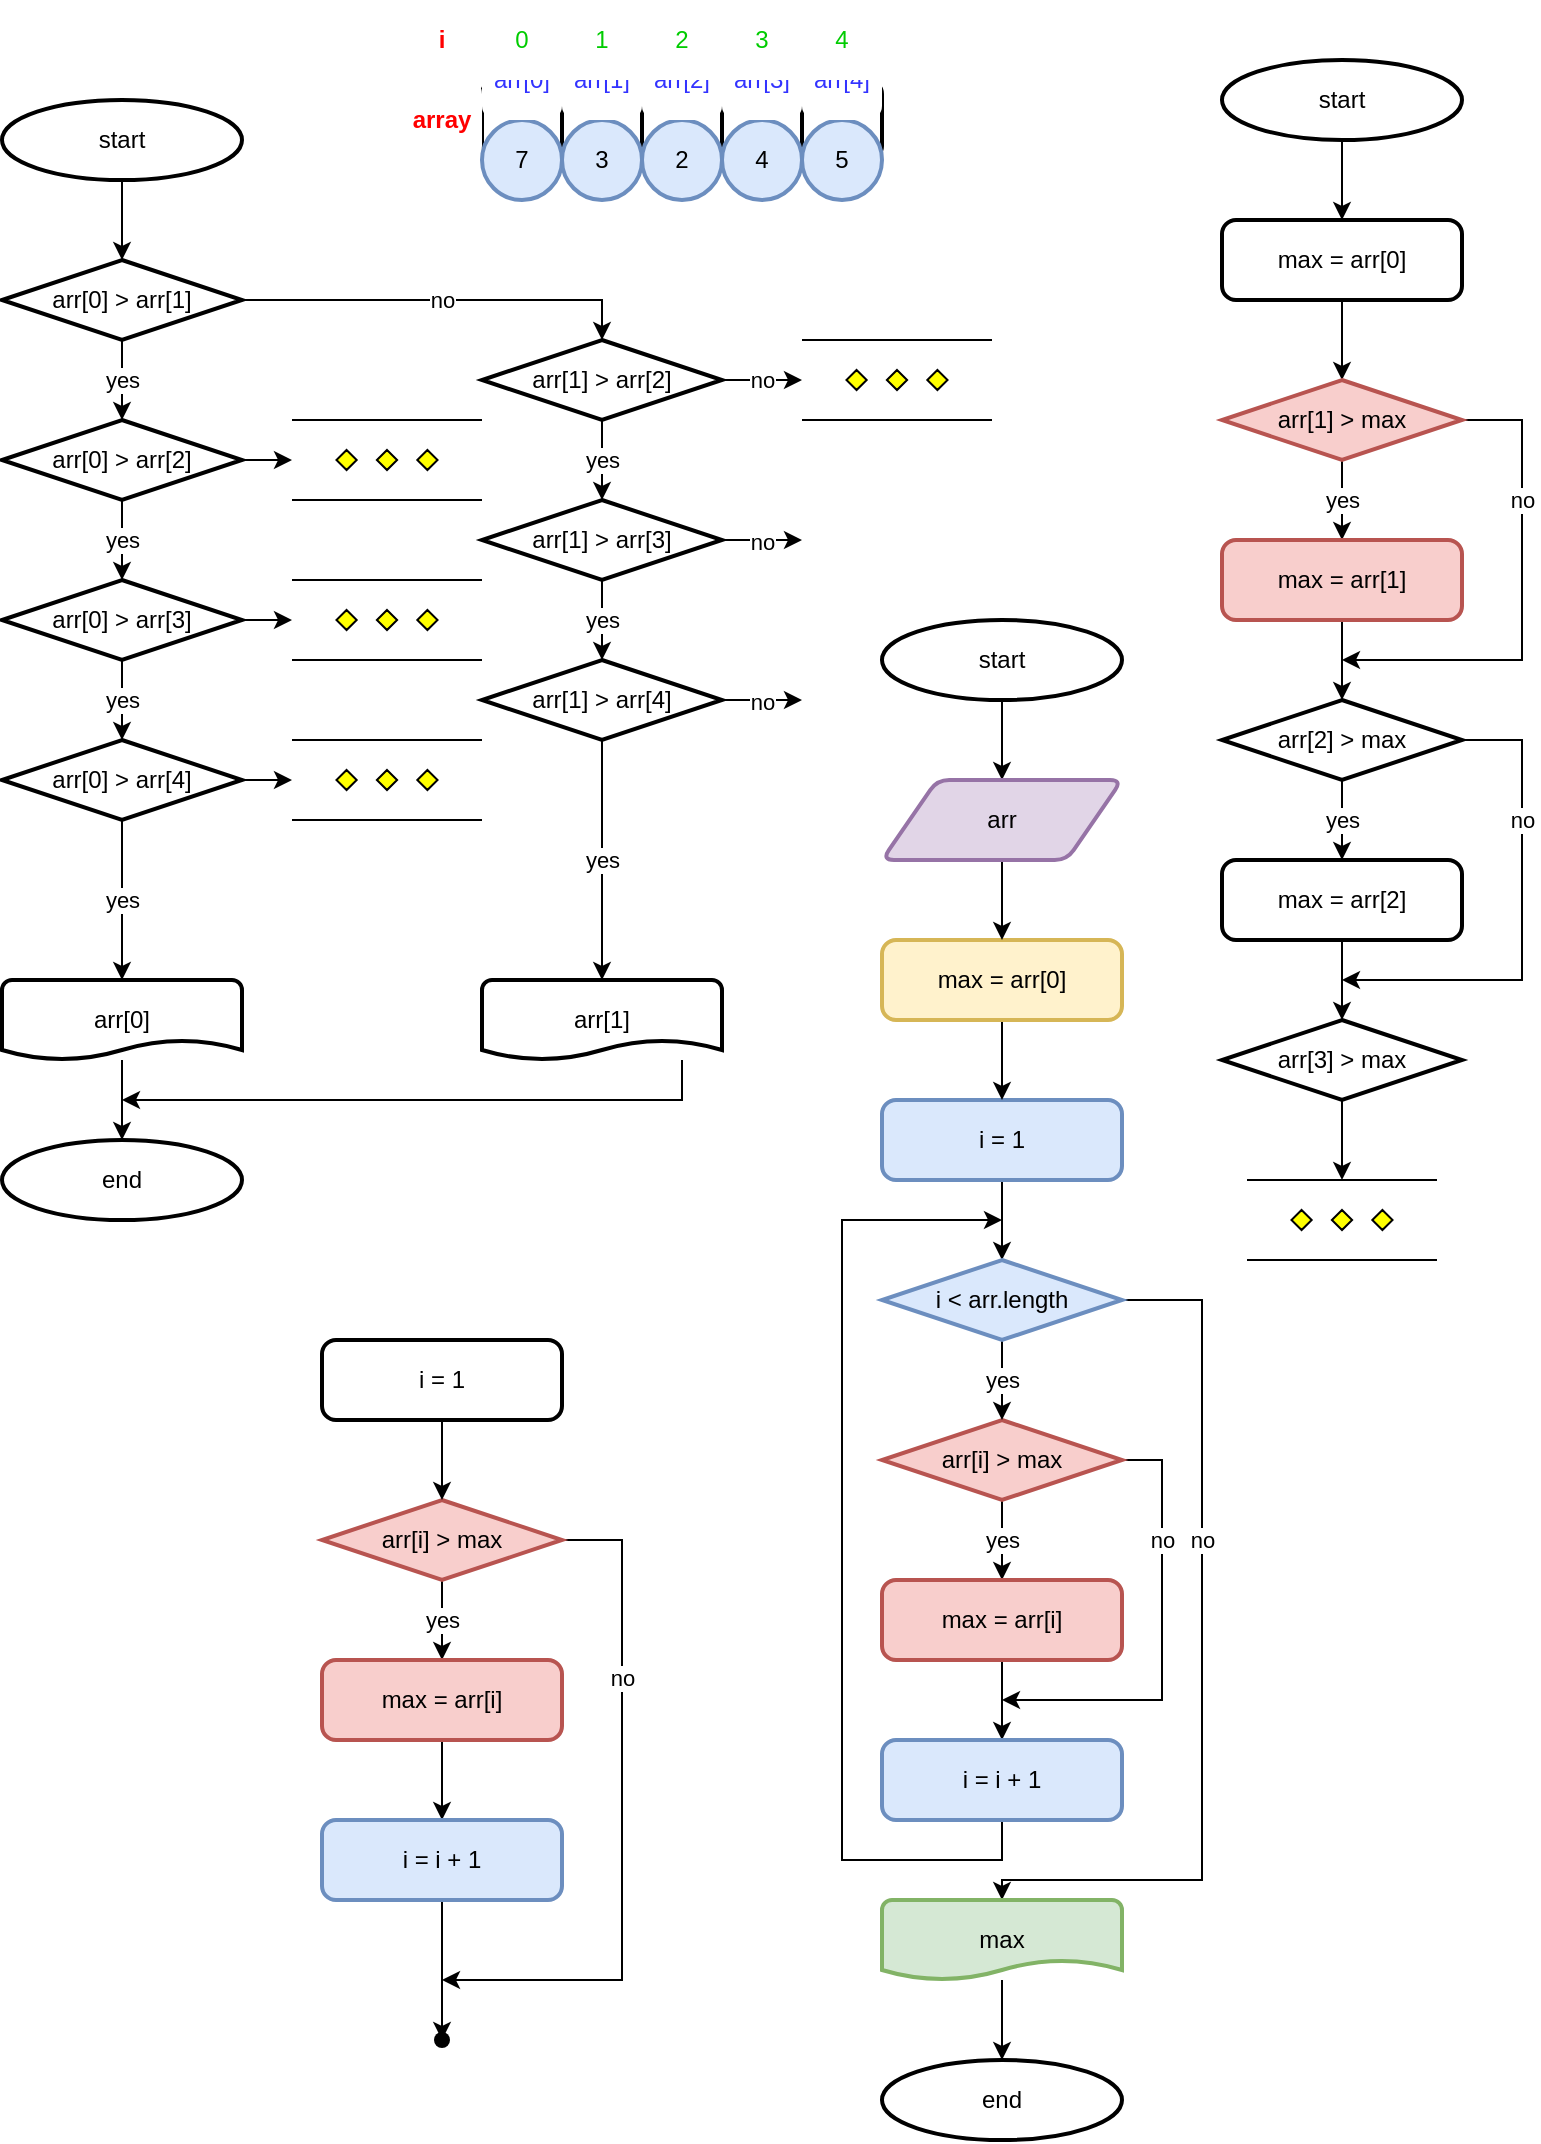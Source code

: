 <mxfile version="21.5.0" type="device">
  <diagram name="Page-1" id="nkuPIv25z-jeVFh9-4At">
    <mxGraphModel dx="566" dy="552" grid="1" gridSize="10" guides="1" tooltips="1" connect="1" arrows="1" fold="1" page="1" pageScale="1" pageWidth="850" pageHeight="1100" math="0" shadow="0">
      <root>
        <mxCell id="0" />
        <mxCell id="1" parent="0" />
        <mxCell id="SIFYPCahr8CVQ4eLkMU3-1" value="" style="rounded=1;whiteSpace=wrap;html=1;absoluteArcSize=1;arcSize=14;strokeWidth=2;" vertex="1" parent="1">
          <mxGeometry x="280" y="50" width="40" height="40" as="geometry" />
        </mxCell>
        <mxCell id="SIFYPCahr8CVQ4eLkMU3-2" value="" style="rounded=1;whiteSpace=wrap;html=1;absoluteArcSize=1;arcSize=14;strokeWidth=2;" vertex="1" parent="1">
          <mxGeometry x="320" y="50" width="40" height="40" as="geometry" />
        </mxCell>
        <mxCell id="SIFYPCahr8CVQ4eLkMU3-3" value="" style="rounded=1;whiteSpace=wrap;html=1;absoluteArcSize=1;arcSize=14;strokeWidth=2;" vertex="1" parent="1">
          <mxGeometry x="360" y="50" width="40" height="40" as="geometry" />
        </mxCell>
        <mxCell id="SIFYPCahr8CVQ4eLkMU3-4" value="" style="rounded=1;whiteSpace=wrap;html=1;absoluteArcSize=1;arcSize=14;strokeWidth=2;" vertex="1" parent="1">
          <mxGeometry x="400" y="50" width="40" height="40" as="geometry" />
        </mxCell>
        <mxCell id="SIFYPCahr8CVQ4eLkMU3-5" value="" style="rounded=1;whiteSpace=wrap;html=1;absoluteArcSize=1;arcSize=14;strokeWidth=2;" vertex="1" parent="1">
          <mxGeometry x="440" y="50" width="40" height="40" as="geometry" />
        </mxCell>
        <mxCell id="SIFYPCahr8CVQ4eLkMU3-6" value="7" style="strokeWidth=2;html=1;shape=mxgraph.flowchart.start_2;whiteSpace=wrap;fillColor=#dae8fc;strokeColor=#6c8ebf;" vertex="1" parent="1">
          <mxGeometry x="280" y="70" width="40" height="40" as="geometry" />
        </mxCell>
        <mxCell id="SIFYPCahr8CVQ4eLkMU3-7" value="3" style="strokeWidth=2;html=1;shape=mxgraph.flowchart.start_2;whiteSpace=wrap;fillColor=#dae8fc;strokeColor=#6c8ebf;" vertex="1" parent="1">
          <mxGeometry x="320" y="70" width="40" height="40" as="geometry" />
        </mxCell>
        <mxCell id="SIFYPCahr8CVQ4eLkMU3-8" value="2" style="strokeWidth=2;html=1;shape=mxgraph.flowchart.start_2;whiteSpace=wrap;fillColor=#dae8fc;strokeColor=#6c8ebf;" vertex="1" parent="1">
          <mxGeometry x="360" y="70" width="40" height="40" as="geometry" />
        </mxCell>
        <mxCell id="SIFYPCahr8CVQ4eLkMU3-9" value="4" style="strokeWidth=2;html=1;shape=mxgraph.flowchart.start_2;whiteSpace=wrap;fillColor=#dae8fc;strokeColor=#6c8ebf;" vertex="1" parent="1">
          <mxGeometry x="400" y="70" width="40" height="40" as="geometry" />
        </mxCell>
        <mxCell id="SIFYPCahr8CVQ4eLkMU3-10" value="5" style="strokeWidth=2;html=1;shape=mxgraph.flowchart.start_2;whiteSpace=wrap;fillColor=#dae8fc;strokeColor=#6c8ebf;" vertex="1" parent="1">
          <mxGeometry x="440" y="70" width="40" height="40" as="geometry" />
        </mxCell>
        <mxCell id="SIFYPCahr8CVQ4eLkMU3-11" value="arr[0]" style="rounded=1;whiteSpace=wrap;html=1;absoluteArcSize=1;arcSize=14;strokeWidth=2;strokeColor=none;fontColor=#3333FF;" vertex="1" parent="1">
          <mxGeometry x="280" y="30" width="40" height="40" as="geometry" />
        </mxCell>
        <mxCell id="SIFYPCahr8CVQ4eLkMU3-12" value="arr[1]" style="rounded=1;whiteSpace=wrap;html=1;absoluteArcSize=1;arcSize=14;strokeWidth=2;strokeColor=none;fontColor=#3333FF;" vertex="1" parent="1">
          <mxGeometry x="320" y="30" width="40" height="40" as="geometry" />
        </mxCell>
        <mxCell id="SIFYPCahr8CVQ4eLkMU3-13" value="arr[2]" style="rounded=1;whiteSpace=wrap;html=1;absoluteArcSize=1;arcSize=14;strokeWidth=2;strokeColor=none;fontColor=#3333FF;" vertex="1" parent="1">
          <mxGeometry x="360" y="30" width="40" height="40" as="geometry" />
        </mxCell>
        <mxCell id="SIFYPCahr8CVQ4eLkMU3-14" value="arr[3]" style="rounded=1;whiteSpace=wrap;html=1;absoluteArcSize=1;arcSize=14;strokeWidth=2;strokeColor=none;fontColor=#3333FF;" vertex="1" parent="1">
          <mxGeometry x="400" y="30" width="40" height="40" as="geometry" />
        </mxCell>
        <mxCell id="SIFYPCahr8CVQ4eLkMU3-15" value="arr[4]" style="rounded=1;whiteSpace=wrap;html=1;absoluteArcSize=1;arcSize=14;strokeWidth=2;strokeColor=none;fontColor=#3333FF;" vertex="1" parent="1">
          <mxGeometry x="440" y="30" width="40" height="40" as="geometry" />
        </mxCell>
        <mxCell id="SIFYPCahr8CVQ4eLkMU3-16" value="0" style="rounded=1;whiteSpace=wrap;html=1;absoluteArcSize=1;arcSize=14;strokeWidth=2;strokeColor=none;fontColor=#00CC00;" vertex="1" parent="1">
          <mxGeometry x="280" y="10" width="40" height="40" as="geometry" />
        </mxCell>
        <mxCell id="SIFYPCahr8CVQ4eLkMU3-17" value="1" style="rounded=1;whiteSpace=wrap;html=1;absoluteArcSize=1;arcSize=14;strokeWidth=2;strokeColor=none;fontColor=#00CC00;" vertex="1" parent="1">
          <mxGeometry x="320" y="10" width="40" height="40" as="geometry" />
        </mxCell>
        <mxCell id="SIFYPCahr8CVQ4eLkMU3-18" value="2" style="rounded=1;whiteSpace=wrap;html=1;absoluteArcSize=1;arcSize=14;strokeWidth=2;strokeColor=none;fontColor=#00CC00;" vertex="1" parent="1">
          <mxGeometry x="360" y="10" width="40" height="40" as="geometry" />
        </mxCell>
        <mxCell id="SIFYPCahr8CVQ4eLkMU3-19" value="3" style="rounded=1;whiteSpace=wrap;html=1;absoluteArcSize=1;arcSize=14;strokeWidth=2;strokeColor=none;fontColor=#00CC00;" vertex="1" parent="1">
          <mxGeometry x="400" y="10" width="40" height="40" as="geometry" />
        </mxCell>
        <mxCell id="SIFYPCahr8CVQ4eLkMU3-20" value="4" style="rounded=1;whiteSpace=wrap;html=1;absoluteArcSize=1;arcSize=14;strokeWidth=2;strokeColor=none;fontColor=#00CC00;" vertex="1" parent="1">
          <mxGeometry x="440" y="10" width="40" height="40" as="geometry" />
        </mxCell>
        <mxCell id="SIFYPCahr8CVQ4eLkMU3-21" value="i" style="rounded=1;whiteSpace=wrap;html=1;absoluteArcSize=1;arcSize=14;strokeWidth=2;strokeColor=none;fontStyle=1;fontColor=#FF0000;" vertex="1" parent="1">
          <mxGeometry x="240" y="10" width="40" height="40" as="geometry" />
        </mxCell>
        <mxCell id="SIFYPCahr8CVQ4eLkMU3-22" value="array" style="rounded=1;whiteSpace=wrap;html=1;absoluteArcSize=1;arcSize=14;strokeWidth=2;strokeColor=none;fontStyle=1;fontColor=#FF0000;" vertex="1" parent="1">
          <mxGeometry x="240" y="50" width="40" height="40" as="geometry" />
        </mxCell>
        <mxCell id="SIFYPCahr8CVQ4eLkMU3-25" value="" style="edgeStyle=orthogonalEdgeStyle;rounded=0;orthogonalLoop=1;jettySize=auto;html=1;" edge="1" parent="1" source="SIFYPCahr8CVQ4eLkMU3-23" target="SIFYPCahr8CVQ4eLkMU3-24">
          <mxGeometry relative="1" as="geometry" />
        </mxCell>
        <mxCell id="SIFYPCahr8CVQ4eLkMU3-23" value="start" style="strokeWidth=2;html=1;shape=mxgraph.flowchart.start_2;whiteSpace=wrap;" vertex="1" parent="1">
          <mxGeometry x="40" y="60" width="120" height="40" as="geometry" />
        </mxCell>
        <mxCell id="SIFYPCahr8CVQ4eLkMU3-27" value="yes" style="edgeStyle=orthogonalEdgeStyle;rounded=0;orthogonalLoop=1;jettySize=auto;html=1;" edge="1" parent="1" source="SIFYPCahr8CVQ4eLkMU3-24" target="SIFYPCahr8CVQ4eLkMU3-26">
          <mxGeometry relative="1" as="geometry" />
        </mxCell>
        <mxCell id="SIFYPCahr8CVQ4eLkMU3-37" value="no" style="edgeStyle=orthogonalEdgeStyle;rounded=0;orthogonalLoop=1;jettySize=auto;html=1;entryX=0.5;entryY=0;entryDx=0;entryDy=0;entryPerimeter=0;" edge="1" parent="1" source="SIFYPCahr8CVQ4eLkMU3-24" target="SIFYPCahr8CVQ4eLkMU3-36">
          <mxGeometry relative="1" as="geometry" />
        </mxCell>
        <mxCell id="SIFYPCahr8CVQ4eLkMU3-24" value="arr[0] &amp;gt; arr[1]" style="strokeWidth=2;html=1;shape=mxgraph.flowchart.decision;whiteSpace=wrap;" vertex="1" parent="1">
          <mxGeometry x="40" y="140" width="120" height="40" as="geometry" />
        </mxCell>
        <mxCell id="SIFYPCahr8CVQ4eLkMU3-29" value="yes" style="edgeStyle=orthogonalEdgeStyle;rounded=0;orthogonalLoop=1;jettySize=auto;html=1;" edge="1" parent="1" source="SIFYPCahr8CVQ4eLkMU3-26" target="SIFYPCahr8CVQ4eLkMU3-28">
          <mxGeometry relative="1" as="geometry" />
        </mxCell>
        <mxCell id="SIFYPCahr8CVQ4eLkMU3-67" value="" style="edgeStyle=orthogonalEdgeStyle;rounded=0;orthogonalLoop=1;jettySize=auto;html=1;" edge="1" parent="1" source="SIFYPCahr8CVQ4eLkMU3-26" target="SIFYPCahr8CVQ4eLkMU3-66">
          <mxGeometry relative="1" as="geometry" />
        </mxCell>
        <mxCell id="SIFYPCahr8CVQ4eLkMU3-26" value="arr[0] &amp;gt; arr[2]" style="strokeWidth=2;html=1;shape=mxgraph.flowchart.decision;whiteSpace=wrap;" vertex="1" parent="1">
          <mxGeometry x="40" y="220" width="120" height="40" as="geometry" />
        </mxCell>
        <mxCell id="SIFYPCahr8CVQ4eLkMU3-31" value="yes" style="edgeStyle=orthogonalEdgeStyle;rounded=0;orthogonalLoop=1;jettySize=auto;html=1;" edge="1" parent="1" source="SIFYPCahr8CVQ4eLkMU3-28" target="SIFYPCahr8CVQ4eLkMU3-30">
          <mxGeometry relative="1" as="geometry" />
        </mxCell>
        <mxCell id="SIFYPCahr8CVQ4eLkMU3-52" value="" style="edgeStyle=orthogonalEdgeStyle;rounded=0;orthogonalLoop=1;jettySize=auto;html=1;" edge="1" parent="1" source="SIFYPCahr8CVQ4eLkMU3-28" target="SIFYPCahr8CVQ4eLkMU3-51">
          <mxGeometry relative="1" as="geometry" />
        </mxCell>
        <mxCell id="SIFYPCahr8CVQ4eLkMU3-28" value="arr[0] &amp;gt; arr[3]" style="strokeWidth=2;html=1;shape=mxgraph.flowchart.decision;whiteSpace=wrap;" vertex="1" parent="1">
          <mxGeometry x="40" y="300" width="120" height="40" as="geometry" />
        </mxCell>
        <mxCell id="SIFYPCahr8CVQ4eLkMU3-33" value="yes" style="edgeStyle=orthogonalEdgeStyle;rounded=0;orthogonalLoop=1;jettySize=auto;html=1;" edge="1" parent="1" source="SIFYPCahr8CVQ4eLkMU3-30" target="SIFYPCahr8CVQ4eLkMU3-32">
          <mxGeometry relative="1" as="geometry" />
        </mxCell>
        <mxCell id="SIFYPCahr8CVQ4eLkMU3-54" value="" style="edgeStyle=orthogonalEdgeStyle;rounded=0;orthogonalLoop=1;jettySize=auto;html=1;" edge="1" parent="1" source="SIFYPCahr8CVQ4eLkMU3-30" target="SIFYPCahr8CVQ4eLkMU3-53">
          <mxGeometry relative="1" as="geometry" />
        </mxCell>
        <mxCell id="SIFYPCahr8CVQ4eLkMU3-30" value="arr[0] &amp;gt; arr[4]" style="strokeWidth=2;html=1;shape=mxgraph.flowchart.decision;whiteSpace=wrap;" vertex="1" parent="1">
          <mxGeometry x="40" y="380" width="120" height="40" as="geometry" />
        </mxCell>
        <mxCell id="SIFYPCahr8CVQ4eLkMU3-35" value="" style="edgeStyle=orthogonalEdgeStyle;rounded=0;orthogonalLoop=1;jettySize=auto;html=1;" edge="1" parent="1" source="SIFYPCahr8CVQ4eLkMU3-32" target="SIFYPCahr8CVQ4eLkMU3-34">
          <mxGeometry relative="1" as="geometry" />
        </mxCell>
        <mxCell id="SIFYPCahr8CVQ4eLkMU3-32" value="arr[0]" style="strokeWidth=2;html=1;shape=mxgraph.flowchart.document2;whiteSpace=wrap;size=0.25;" vertex="1" parent="1">
          <mxGeometry x="40" y="500" width="120" height="40" as="geometry" />
        </mxCell>
        <mxCell id="SIFYPCahr8CVQ4eLkMU3-34" value="end" style="strokeWidth=2;html=1;shape=mxgraph.flowchart.start_2;whiteSpace=wrap;" vertex="1" parent="1">
          <mxGeometry x="40" y="580" width="120" height="40" as="geometry" />
        </mxCell>
        <mxCell id="SIFYPCahr8CVQ4eLkMU3-42" value="yes" style="edgeStyle=orthogonalEdgeStyle;rounded=0;orthogonalLoop=1;jettySize=auto;html=1;" edge="1" parent="1" source="SIFYPCahr8CVQ4eLkMU3-36" target="SIFYPCahr8CVQ4eLkMU3-40">
          <mxGeometry relative="1" as="geometry" />
        </mxCell>
        <mxCell id="SIFYPCahr8CVQ4eLkMU3-61" value="no" style="edgeStyle=orthogonalEdgeStyle;rounded=0;orthogonalLoop=1;jettySize=auto;html=1;" edge="1" parent="1" source="SIFYPCahr8CVQ4eLkMU3-36" target="SIFYPCahr8CVQ4eLkMU3-60">
          <mxGeometry relative="1" as="geometry" />
        </mxCell>
        <mxCell id="SIFYPCahr8CVQ4eLkMU3-36" value="arr[1] &amp;gt; arr[2]" style="strokeWidth=2;html=1;shape=mxgraph.flowchart.decision;whiteSpace=wrap;" vertex="1" parent="1">
          <mxGeometry x="280" y="180" width="120" height="40" as="geometry" />
        </mxCell>
        <mxCell id="SIFYPCahr8CVQ4eLkMU3-43" value="yes" style="edgeStyle=orthogonalEdgeStyle;rounded=0;orthogonalLoop=1;jettySize=auto;html=1;" edge="1" parent="1" source="SIFYPCahr8CVQ4eLkMU3-40" target="SIFYPCahr8CVQ4eLkMU3-41">
          <mxGeometry relative="1" as="geometry" />
        </mxCell>
        <mxCell id="SIFYPCahr8CVQ4eLkMU3-64" value="no" style="edgeStyle=orthogonalEdgeStyle;rounded=0;orthogonalLoop=1;jettySize=auto;html=1;" edge="1" parent="1" source="SIFYPCahr8CVQ4eLkMU3-40">
          <mxGeometry relative="1" as="geometry">
            <mxPoint x="440" y="280" as="targetPoint" />
          </mxGeometry>
        </mxCell>
        <mxCell id="SIFYPCahr8CVQ4eLkMU3-40" value="arr[1] &amp;gt; arr[3]" style="strokeWidth=2;html=1;shape=mxgraph.flowchart.decision;whiteSpace=wrap;" vertex="1" parent="1">
          <mxGeometry x="280" y="260" width="120" height="40" as="geometry" />
        </mxCell>
        <mxCell id="SIFYPCahr8CVQ4eLkMU3-45" value="yes" style="edgeStyle=orthogonalEdgeStyle;rounded=0;orthogonalLoop=1;jettySize=auto;html=1;" edge="1" parent="1" source="SIFYPCahr8CVQ4eLkMU3-41" target="SIFYPCahr8CVQ4eLkMU3-44">
          <mxGeometry relative="1" as="geometry" />
        </mxCell>
        <mxCell id="SIFYPCahr8CVQ4eLkMU3-65" value="no" style="edgeStyle=orthogonalEdgeStyle;rounded=0;orthogonalLoop=1;jettySize=auto;html=1;" edge="1" parent="1" source="SIFYPCahr8CVQ4eLkMU3-41">
          <mxGeometry relative="1" as="geometry">
            <mxPoint x="440" y="360" as="targetPoint" />
          </mxGeometry>
        </mxCell>
        <mxCell id="SIFYPCahr8CVQ4eLkMU3-41" value="arr[1] &amp;gt; arr[4]" style="strokeWidth=2;html=1;shape=mxgraph.flowchart.decision;whiteSpace=wrap;" vertex="1" parent="1">
          <mxGeometry x="280" y="340" width="120" height="40" as="geometry" />
        </mxCell>
        <mxCell id="SIFYPCahr8CVQ4eLkMU3-59" style="edgeStyle=orthogonalEdgeStyle;rounded=0;orthogonalLoop=1;jettySize=auto;html=1;" edge="1" parent="1" source="SIFYPCahr8CVQ4eLkMU3-44">
          <mxGeometry relative="1" as="geometry">
            <mxPoint x="100" y="560" as="targetPoint" />
            <Array as="points">
              <mxPoint x="380" y="560" />
            </Array>
          </mxGeometry>
        </mxCell>
        <mxCell id="SIFYPCahr8CVQ4eLkMU3-44" value="arr[1]" style="strokeWidth=2;html=1;shape=mxgraph.flowchart.document2;whiteSpace=wrap;size=0.25;" vertex="1" parent="1">
          <mxGeometry x="280" y="500" width="120" height="40" as="geometry" />
        </mxCell>
        <mxCell id="SIFYPCahr8CVQ4eLkMU3-51" value="" style="verticalLabelPosition=bottom;verticalAlign=top;html=1;shape=mxgraph.flowchart.parallel_mode;pointerEvents=1" vertex="1" parent="1">
          <mxGeometry x="185" y="300" width="95" height="40" as="geometry" />
        </mxCell>
        <mxCell id="SIFYPCahr8CVQ4eLkMU3-53" value="" style="verticalLabelPosition=bottom;verticalAlign=top;html=1;shape=mxgraph.flowchart.parallel_mode;pointerEvents=1" vertex="1" parent="1">
          <mxGeometry x="185" y="380" width="95" height="40" as="geometry" />
        </mxCell>
        <mxCell id="SIFYPCahr8CVQ4eLkMU3-60" value="" style="verticalLabelPosition=bottom;verticalAlign=top;html=1;shape=mxgraph.flowchart.parallel_mode;pointerEvents=1" vertex="1" parent="1">
          <mxGeometry x="440" y="180" width="95" height="40" as="geometry" />
        </mxCell>
        <mxCell id="SIFYPCahr8CVQ4eLkMU3-66" value="" style="verticalLabelPosition=bottom;verticalAlign=top;html=1;shape=mxgraph.flowchart.parallel_mode;pointerEvents=1" vertex="1" parent="1">
          <mxGeometry x="185" y="220" width="95" height="40" as="geometry" />
        </mxCell>
        <mxCell id="SIFYPCahr8CVQ4eLkMU3-70" value="" style="edgeStyle=orthogonalEdgeStyle;rounded=0;orthogonalLoop=1;jettySize=auto;html=1;" edge="1" parent="1" source="SIFYPCahr8CVQ4eLkMU3-68" target="SIFYPCahr8CVQ4eLkMU3-69">
          <mxGeometry relative="1" as="geometry" />
        </mxCell>
        <mxCell id="SIFYPCahr8CVQ4eLkMU3-68" value="start" style="strokeWidth=2;html=1;shape=mxgraph.flowchart.start_2;whiteSpace=wrap;" vertex="1" parent="1">
          <mxGeometry x="650" y="40" width="120" height="40" as="geometry" />
        </mxCell>
        <mxCell id="SIFYPCahr8CVQ4eLkMU3-76" style="edgeStyle=orthogonalEdgeStyle;rounded=0;orthogonalLoop=1;jettySize=auto;html=1;entryX=0.5;entryY=0;entryDx=0;entryDy=0;entryPerimeter=0;" edge="1" parent="1" source="SIFYPCahr8CVQ4eLkMU3-69" target="SIFYPCahr8CVQ4eLkMU3-71">
          <mxGeometry relative="1" as="geometry" />
        </mxCell>
        <mxCell id="SIFYPCahr8CVQ4eLkMU3-69" value="max = arr[0]" style="rounded=1;whiteSpace=wrap;html=1;absoluteArcSize=1;arcSize=14;strokeWidth=2;" vertex="1" parent="1">
          <mxGeometry x="650" y="120" width="120" height="40" as="geometry" />
        </mxCell>
        <mxCell id="SIFYPCahr8CVQ4eLkMU3-77" value="yes" style="edgeStyle=orthogonalEdgeStyle;rounded=0;orthogonalLoop=1;jettySize=auto;html=1;entryX=0.5;entryY=0;entryDx=0;entryDy=0;" edge="1" parent="1" source="SIFYPCahr8CVQ4eLkMU3-71" target="SIFYPCahr8CVQ4eLkMU3-72">
          <mxGeometry relative="1" as="geometry" />
        </mxCell>
        <mxCell id="SIFYPCahr8CVQ4eLkMU3-81" value="no" style="edgeStyle=orthogonalEdgeStyle;rounded=0;orthogonalLoop=1;jettySize=auto;html=1;" edge="1" parent="1" source="SIFYPCahr8CVQ4eLkMU3-71">
          <mxGeometry x="-0.417" relative="1" as="geometry">
            <mxPoint x="710" y="340" as="targetPoint" />
            <Array as="points">
              <mxPoint x="800" y="220" />
              <mxPoint x="800" y="340" />
            </Array>
            <mxPoint as="offset" />
          </mxGeometry>
        </mxCell>
        <mxCell id="SIFYPCahr8CVQ4eLkMU3-71" value="arr[1] &amp;gt; max" style="strokeWidth=2;html=1;shape=mxgraph.flowchart.decision;whiteSpace=wrap;fillColor=#f8cecc;strokeColor=#b85450;" vertex="1" parent="1">
          <mxGeometry x="650" y="200" width="120" height="40" as="geometry" />
        </mxCell>
        <mxCell id="SIFYPCahr8CVQ4eLkMU3-86" value="" style="edgeStyle=orthogonalEdgeStyle;rounded=0;orthogonalLoop=1;jettySize=auto;html=1;" edge="1" parent="1" source="SIFYPCahr8CVQ4eLkMU3-72" target="SIFYPCahr8CVQ4eLkMU3-73">
          <mxGeometry relative="1" as="geometry" />
        </mxCell>
        <mxCell id="SIFYPCahr8CVQ4eLkMU3-72" value="max = arr[1]" style="rounded=1;whiteSpace=wrap;html=1;absoluteArcSize=1;arcSize=14;strokeWidth=2;fillColor=#f8cecc;strokeColor=#b85450;" vertex="1" parent="1">
          <mxGeometry x="650" y="280" width="120" height="40" as="geometry" />
        </mxCell>
        <mxCell id="SIFYPCahr8CVQ4eLkMU3-79" value="yes" style="edgeStyle=orthogonalEdgeStyle;rounded=0;orthogonalLoop=1;jettySize=auto;html=1;entryX=0.5;entryY=0;entryDx=0;entryDy=0;" edge="1" parent="1" source="SIFYPCahr8CVQ4eLkMU3-73" target="SIFYPCahr8CVQ4eLkMU3-74">
          <mxGeometry relative="1" as="geometry" />
        </mxCell>
        <mxCell id="SIFYPCahr8CVQ4eLkMU3-73" value="arr[2] &amp;gt; max" style="strokeWidth=2;html=1;shape=mxgraph.flowchart.decision;whiteSpace=wrap;" vertex="1" parent="1">
          <mxGeometry x="650" y="360" width="120" height="40" as="geometry" />
        </mxCell>
        <mxCell id="SIFYPCahr8CVQ4eLkMU3-83" value="" style="edgeStyle=orthogonalEdgeStyle;rounded=0;orthogonalLoop=1;jettySize=auto;html=1;" edge="1" parent="1" source="SIFYPCahr8CVQ4eLkMU3-74" target="SIFYPCahr8CVQ4eLkMU3-82">
          <mxGeometry relative="1" as="geometry" />
        </mxCell>
        <mxCell id="SIFYPCahr8CVQ4eLkMU3-74" value="max = arr[2]" style="rounded=1;whiteSpace=wrap;html=1;absoluteArcSize=1;arcSize=14;strokeWidth=2;" vertex="1" parent="1">
          <mxGeometry x="650" y="440" width="120" height="40" as="geometry" />
        </mxCell>
        <mxCell id="SIFYPCahr8CVQ4eLkMU3-88" value="" style="edgeStyle=orthogonalEdgeStyle;rounded=0;orthogonalLoop=1;jettySize=auto;html=1;" edge="1" parent="1" source="SIFYPCahr8CVQ4eLkMU3-82" target="SIFYPCahr8CVQ4eLkMU3-87">
          <mxGeometry relative="1" as="geometry" />
        </mxCell>
        <mxCell id="SIFYPCahr8CVQ4eLkMU3-82" value="arr[3] &amp;gt; max" style="strokeWidth=2;html=1;shape=mxgraph.flowchart.decision;whiteSpace=wrap;" vertex="1" parent="1">
          <mxGeometry x="650" y="520" width="120" height="40" as="geometry" />
        </mxCell>
        <mxCell id="SIFYPCahr8CVQ4eLkMU3-85" value="no" style="edgeStyle=orthogonalEdgeStyle;rounded=0;orthogonalLoop=1;jettySize=auto;html=1;" edge="1" parent="1">
          <mxGeometry x="-0.417" relative="1" as="geometry">
            <mxPoint x="710" y="500" as="targetPoint" />
            <mxPoint x="770" y="380" as="sourcePoint" />
            <Array as="points">
              <mxPoint x="800" y="380" />
              <mxPoint x="800" y="500" />
            </Array>
            <mxPoint as="offset" />
          </mxGeometry>
        </mxCell>
        <mxCell id="SIFYPCahr8CVQ4eLkMU3-87" value="" style="verticalLabelPosition=bottom;verticalAlign=top;html=1;shape=mxgraph.flowchart.parallel_mode;pointerEvents=1" vertex="1" parent="1">
          <mxGeometry x="662.5" y="600" width="95" height="40" as="geometry" />
        </mxCell>
        <mxCell id="SIFYPCahr8CVQ4eLkMU3-89" value="yes" style="edgeStyle=orthogonalEdgeStyle;rounded=0;orthogonalLoop=1;jettySize=auto;html=1;entryX=0.5;entryY=0;entryDx=0;entryDy=0;" edge="1" parent="1" source="SIFYPCahr8CVQ4eLkMU3-91" target="SIFYPCahr8CVQ4eLkMU3-93">
          <mxGeometry relative="1" as="geometry" />
        </mxCell>
        <mxCell id="SIFYPCahr8CVQ4eLkMU3-90" value="no" style="edgeStyle=orthogonalEdgeStyle;rounded=0;orthogonalLoop=1;jettySize=auto;html=1;" edge="1" parent="1" source="SIFYPCahr8CVQ4eLkMU3-91">
          <mxGeometry x="-0.417" relative="1" as="geometry">
            <mxPoint x="260" y="1000" as="targetPoint" />
            <Array as="points">
              <mxPoint x="350" y="780" />
              <mxPoint x="350" y="1000" />
            </Array>
            <mxPoint as="offset" />
          </mxGeometry>
        </mxCell>
        <mxCell id="SIFYPCahr8CVQ4eLkMU3-91" value="arr[i] &amp;gt; max" style="strokeWidth=2;html=1;shape=mxgraph.flowchart.decision;whiteSpace=wrap;fillColor=#f8cecc;strokeColor=#b85450;" vertex="1" parent="1">
          <mxGeometry x="200" y="760" width="120" height="40" as="geometry" />
        </mxCell>
        <mxCell id="SIFYPCahr8CVQ4eLkMU3-92" value="" style="edgeStyle=orthogonalEdgeStyle;rounded=0;orthogonalLoop=1;jettySize=auto;html=1;" edge="1" parent="1" source="SIFYPCahr8CVQ4eLkMU3-93">
          <mxGeometry relative="1" as="geometry">
            <mxPoint x="260" y="920" as="targetPoint" />
          </mxGeometry>
        </mxCell>
        <mxCell id="SIFYPCahr8CVQ4eLkMU3-93" value="max = arr[i]" style="rounded=1;whiteSpace=wrap;html=1;absoluteArcSize=1;arcSize=14;strokeWidth=2;fillColor=#f8cecc;strokeColor=#b85450;" vertex="1" parent="1">
          <mxGeometry x="200" y="840" width="120" height="40" as="geometry" />
        </mxCell>
        <mxCell id="SIFYPCahr8CVQ4eLkMU3-95" value="" style="edgeStyle=orthogonalEdgeStyle;rounded=0;orthogonalLoop=1;jettySize=auto;html=1;" edge="1" parent="1" source="SIFYPCahr8CVQ4eLkMU3-94" target="SIFYPCahr8CVQ4eLkMU3-91">
          <mxGeometry relative="1" as="geometry" />
        </mxCell>
        <mxCell id="SIFYPCahr8CVQ4eLkMU3-94" value="i = 1" style="rounded=1;whiteSpace=wrap;html=1;absoluteArcSize=1;arcSize=14;strokeWidth=2;" vertex="1" parent="1">
          <mxGeometry x="200" y="680" width="120" height="40" as="geometry" />
        </mxCell>
        <mxCell id="SIFYPCahr8CVQ4eLkMU3-98" value="" style="edgeStyle=orthogonalEdgeStyle;rounded=0;orthogonalLoop=1;jettySize=auto;html=1;" edge="1" parent="1" source="SIFYPCahr8CVQ4eLkMU3-96" target="SIFYPCahr8CVQ4eLkMU3-97">
          <mxGeometry relative="1" as="geometry" />
        </mxCell>
        <mxCell id="SIFYPCahr8CVQ4eLkMU3-96" value="i = i + 1" style="rounded=1;whiteSpace=wrap;html=1;absoluteArcSize=1;arcSize=14;strokeWidth=2;fillColor=#dae8fc;strokeColor=#6c8ebf;" vertex="1" parent="1">
          <mxGeometry x="200" y="920" width="120" height="40" as="geometry" />
        </mxCell>
        <mxCell id="SIFYPCahr8CVQ4eLkMU3-97" value="" style="shape=waypoint;sketch=0;size=6;pointerEvents=1;points=[];fillColor=default;resizable=0;rotatable=0;perimeter=centerPerimeter;snapToPoint=1;rounded=1;arcSize=14;strokeWidth=2;" vertex="1" parent="1">
          <mxGeometry x="250" y="1020" width="20" height="20" as="geometry" />
        </mxCell>
        <mxCell id="SIFYPCahr8CVQ4eLkMU3-99" value="yes" style="edgeStyle=orthogonalEdgeStyle;rounded=0;orthogonalLoop=1;jettySize=auto;html=1;entryX=0.5;entryY=0;entryDx=0;entryDy=0;" edge="1" parent="1" source="SIFYPCahr8CVQ4eLkMU3-101" target="SIFYPCahr8CVQ4eLkMU3-103">
          <mxGeometry relative="1" as="geometry" />
        </mxCell>
        <mxCell id="SIFYPCahr8CVQ4eLkMU3-120" value="no" style="edgeStyle=orthogonalEdgeStyle;rounded=0;orthogonalLoop=1;jettySize=auto;html=1;" edge="1" parent="1" source="SIFYPCahr8CVQ4eLkMU3-101">
          <mxGeometry x="-0.455" relative="1" as="geometry">
            <mxPoint x="540" y="860" as="targetPoint" />
            <Array as="points">
              <mxPoint x="620" y="740" />
              <mxPoint x="620" y="860" />
            </Array>
            <mxPoint as="offset" />
          </mxGeometry>
        </mxCell>
        <mxCell id="SIFYPCahr8CVQ4eLkMU3-101" value="arr[i] &amp;gt; max" style="strokeWidth=2;html=1;shape=mxgraph.flowchart.decision;whiteSpace=wrap;fillColor=#f8cecc;strokeColor=#b85450;" vertex="1" parent="1">
          <mxGeometry x="480" y="720" width="120" height="40" as="geometry" />
        </mxCell>
        <mxCell id="SIFYPCahr8CVQ4eLkMU3-102" value="" style="edgeStyle=orthogonalEdgeStyle;rounded=0;orthogonalLoop=1;jettySize=auto;html=1;" edge="1" parent="1" source="SIFYPCahr8CVQ4eLkMU3-103">
          <mxGeometry relative="1" as="geometry">
            <mxPoint x="540" y="880" as="targetPoint" />
          </mxGeometry>
        </mxCell>
        <mxCell id="SIFYPCahr8CVQ4eLkMU3-103" value="max = arr[i]" style="rounded=1;whiteSpace=wrap;html=1;absoluteArcSize=1;arcSize=14;strokeWidth=2;fillColor=#f8cecc;strokeColor=#b85450;" vertex="1" parent="1">
          <mxGeometry x="480" y="800" width="120" height="40" as="geometry" />
        </mxCell>
        <mxCell id="SIFYPCahr8CVQ4eLkMU3-122" style="edgeStyle=orthogonalEdgeStyle;rounded=0;orthogonalLoop=1;jettySize=auto;html=1;entryX=0.5;entryY=0;entryDx=0;entryDy=0;entryPerimeter=0;" edge="1" parent="1" source="SIFYPCahr8CVQ4eLkMU3-105" target="SIFYPCahr8CVQ4eLkMU3-115">
          <mxGeometry relative="1" as="geometry" />
        </mxCell>
        <mxCell id="SIFYPCahr8CVQ4eLkMU3-105" value="i = 1" style="rounded=1;whiteSpace=wrap;html=1;absoluteArcSize=1;arcSize=14;strokeWidth=2;fillColor=#dae8fc;strokeColor=#6c8ebf;" vertex="1" parent="1">
          <mxGeometry x="480" y="560" width="120" height="40" as="geometry" />
        </mxCell>
        <mxCell id="SIFYPCahr8CVQ4eLkMU3-113" style="edgeStyle=orthogonalEdgeStyle;rounded=0;orthogonalLoop=1;jettySize=auto;html=1;" edge="1" parent="1" source="SIFYPCahr8CVQ4eLkMU3-107">
          <mxGeometry relative="1" as="geometry">
            <mxPoint x="540" y="620" as="targetPoint" />
            <Array as="points">
              <mxPoint x="540" y="940" />
              <mxPoint x="460" y="940" />
              <mxPoint x="460" y="620" />
            </Array>
          </mxGeometry>
        </mxCell>
        <mxCell id="SIFYPCahr8CVQ4eLkMU3-107" value="i = i + 1" style="rounded=1;whiteSpace=wrap;html=1;absoluteArcSize=1;arcSize=14;strokeWidth=2;fillColor=#dae8fc;strokeColor=#6c8ebf;" vertex="1" parent="1">
          <mxGeometry x="480" y="880" width="120" height="40" as="geometry" />
        </mxCell>
        <mxCell id="SIFYPCahr8CVQ4eLkMU3-131" value="" style="edgeStyle=orthogonalEdgeStyle;rounded=0;orthogonalLoop=1;jettySize=auto;html=1;" edge="1" parent="1" source="SIFYPCahr8CVQ4eLkMU3-109" target="SIFYPCahr8CVQ4eLkMU3-130">
          <mxGeometry relative="1" as="geometry" />
        </mxCell>
        <mxCell id="SIFYPCahr8CVQ4eLkMU3-109" value="start" style="strokeWidth=2;html=1;shape=mxgraph.flowchart.start_2;whiteSpace=wrap;" vertex="1" parent="1">
          <mxGeometry x="480" y="320" width="120" height="40" as="geometry" />
        </mxCell>
        <mxCell id="SIFYPCahr8CVQ4eLkMU3-129" value="" style="edgeStyle=orthogonalEdgeStyle;rounded=0;orthogonalLoop=1;jettySize=auto;html=1;" edge="1" parent="1" source="SIFYPCahr8CVQ4eLkMU3-110" target="SIFYPCahr8CVQ4eLkMU3-105">
          <mxGeometry relative="1" as="geometry" />
        </mxCell>
        <mxCell id="SIFYPCahr8CVQ4eLkMU3-110" value="max = arr[0]" style="rounded=1;whiteSpace=wrap;html=1;absoluteArcSize=1;arcSize=14;strokeWidth=2;fillColor=#fff2cc;strokeColor=#d6b656;" vertex="1" parent="1">
          <mxGeometry x="480" y="480" width="120" height="40" as="geometry" />
        </mxCell>
        <mxCell id="SIFYPCahr8CVQ4eLkMU3-114" value="end" style="strokeWidth=2;html=1;shape=mxgraph.flowchart.start_2;whiteSpace=wrap;" vertex="1" parent="1">
          <mxGeometry x="480" y="1040" width="120" height="40" as="geometry" />
        </mxCell>
        <mxCell id="SIFYPCahr8CVQ4eLkMU3-121" value="no" style="edgeStyle=orthogonalEdgeStyle;rounded=0;orthogonalLoop=1;jettySize=auto;html=1;entryX=0.5;entryY=0;entryDx=0;entryDy=0;entryPerimeter=0;" edge="1" parent="1" source="SIFYPCahr8CVQ4eLkMU3-115">
          <mxGeometry x="-0.273" relative="1" as="geometry">
            <mxPoint x="540" y="960" as="targetPoint" />
            <Array as="points">
              <mxPoint x="640" y="660" />
              <mxPoint x="640" y="950" />
              <mxPoint x="540" y="950" />
            </Array>
            <mxPoint as="offset" />
          </mxGeometry>
        </mxCell>
        <mxCell id="SIFYPCahr8CVQ4eLkMU3-123" value="yes" style="edgeStyle=orthogonalEdgeStyle;rounded=0;orthogonalLoop=1;jettySize=auto;html=1;" edge="1" parent="1" source="SIFYPCahr8CVQ4eLkMU3-115" target="SIFYPCahr8CVQ4eLkMU3-101">
          <mxGeometry relative="1" as="geometry" />
        </mxCell>
        <mxCell id="SIFYPCahr8CVQ4eLkMU3-115" value="i &amp;lt; arr.length" style="strokeWidth=2;html=1;shape=mxgraph.flowchart.decision;whiteSpace=wrap;fillColor=#dae8fc;strokeColor=#6c8ebf;" vertex="1" parent="1">
          <mxGeometry x="480" y="640" width="120" height="40" as="geometry" />
        </mxCell>
        <mxCell id="SIFYPCahr8CVQ4eLkMU3-127" value="" style="edgeStyle=orthogonalEdgeStyle;rounded=0;orthogonalLoop=1;jettySize=auto;html=1;" edge="1" parent="1" source="SIFYPCahr8CVQ4eLkMU3-126" target="SIFYPCahr8CVQ4eLkMU3-114">
          <mxGeometry relative="1" as="geometry" />
        </mxCell>
        <mxCell id="SIFYPCahr8CVQ4eLkMU3-126" value="max" style="strokeWidth=2;html=1;shape=mxgraph.flowchart.document2;whiteSpace=wrap;size=0.25;fillColor=#d5e8d4;strokeColor=#82b366;" vertex="1" parent="1">
          <mxGeometry x="480" y="960" width="120" height="40" as="geometry" />
        </mxCell>
        <mxCell id="SIFYPCahr8CVQ4eLkMU3-132" value="" style="edgeStyle=orthogonalEdgeStyle;rounded=0;orthogonalLoop=1;jettySize=auto;html=1;" edge="1" parent="1" source="SIFYPCahr8CVQ4eLkMU3-130" target="SIFYPCahr8CVQ4eLkMU3-110">
          <mxGeometry relative="1" as="geometry" />
        </mxCell>
        <mxCell id="SIFYPCahr8CVQ4eLkMU3-130" value="arr" style="shape=parallelogram;html=1;strokeWidth=2;perimeter=parallelogramPerimeter;whiteSpace=wrap;rounded=1;arcSize=12;size=0.23;fillColor=#e1d5e7;strokeColor=#9673a6;" vertex="1" parent="1">
          <mxGeometry x="480" y="400" width="120" height="40" as="geometry" />
        </mxCell>
      </root>
    </mxGraphModel>
  </diagram>
</mxfile>
